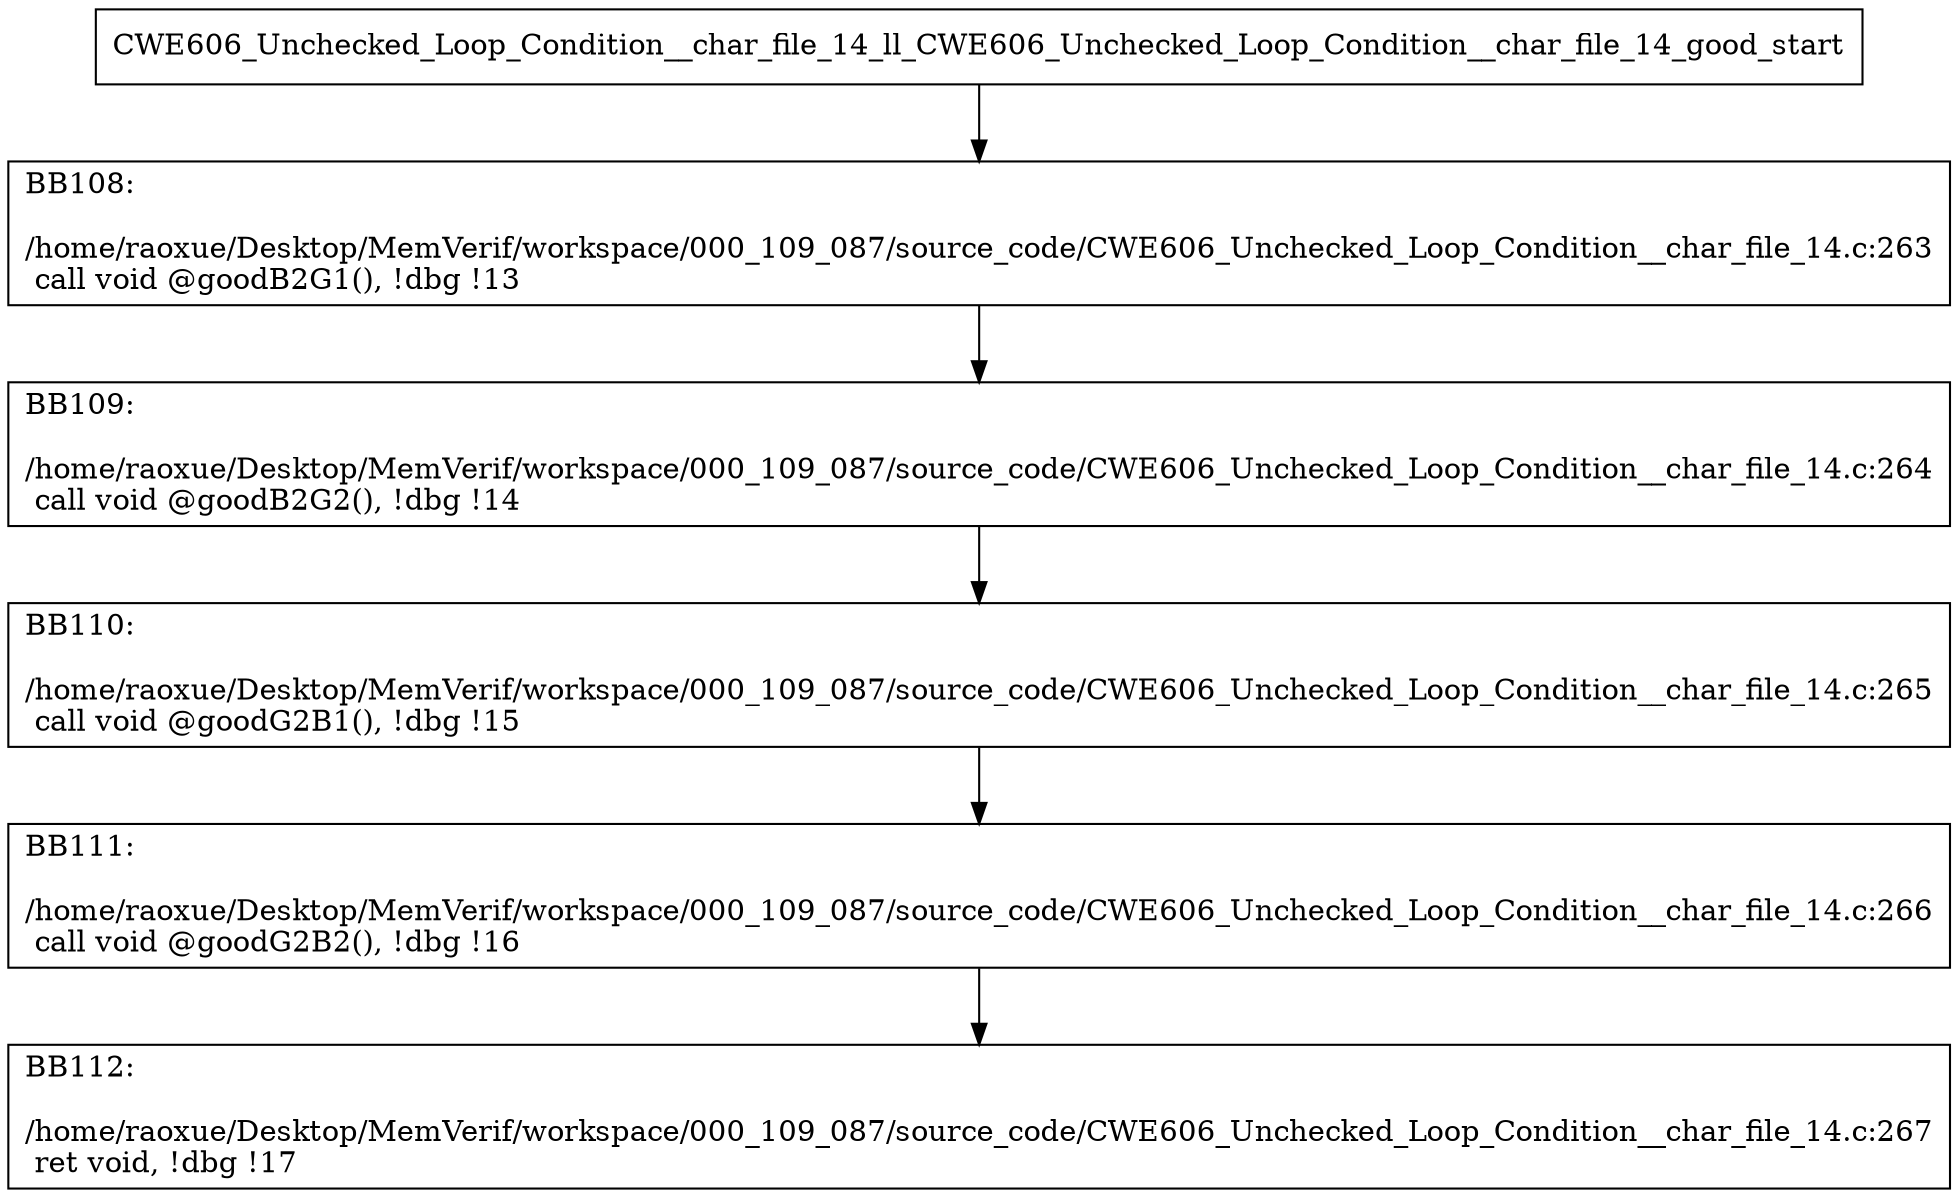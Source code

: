 digraph "CFG for'CWE606_Unchecked_Loop_Condition__char_file_14_ll_CWE606_Unchecked_Loop_Condition__char_file_14_good' function" {
	BBCWE606_Unchecked_Loop_Condition__char_file_14_ll_CWE606_Unchecked_Loop_Condition__char_file_14_good_start[shape=record,label="{CWE606_Unchecked_Loop_Condition__char_file_14_ll_CWE606_Unchecked_Loop_Condition__char_file_14_good_start}"];
	BBCWE606_Unchecked_Loop_Condition__char_file_14_ll_CWE606_Unchecked_Loop_Condition__char_file_14_good_start-> CWE606_Unchecked_Loop_Condition__char_file_14_ll_CWE606_Unchecked_Loop_Condition__char_file_14_goodBB108;
	CWE606_Unchecked_Loop_Condition__char_file_14_ll_CWE606_Unchecked_Loop_Condition__char_file_14_goodBB108 [shape=record, label="{BB108:\l\l/home/raoxue/Desktop/MemVerif/workspace/000_109_087/source_code/CWE606_Unchecked_Loop_Condition__char_file_14.c:263\l
  call void @goodB2G1(), !dbg !13\l
}"];
	CWE606_Unchecked_Loop_Condition__char_file_14_ll_CWE606_Unchecked_Loop_Condition__char_file_14_goodBB108-> CWE606_Unchecked_Loop_Condition__char_file_14_ll_CWE606_Unchecked_Loop_Condition__char_file_14_goodBB109;
	CWE606_Unchecked_Loop_Condition__char_file_14_ll_CWE606_Unchecked_Loop_Condition__char_file_14_goodBB109 [shape=record, label="{BB109:\l\l/home/raoxue/Desktop/MemVerif/workspace/000_109_087/source_code/CWE606_Unchecked_Loop_Condition__char_file_14.c:264\l
  call void @goodB2G2(), !dbg !14\l
}"];
	CWE606_Unchecked_Loop_Condition__char_file_14_ll_CWE606_Unchecked_Loop_Condition__char_file_14_goodBB109-> CWE606_Unchecked_Loop_Condition__char_file_14_ll_CWE606_Unchecked_Loop_Condition__char_file_14_goodBB110;
	CWE606_Unchecked_Loop_Condition__char_file_14_ll_CWE606_Unchecked_Loop_Condition__char_file_14_goodBB110 [shape=record, label="{BB110:\l\l/home/raoxue/Desktop/MemVerif/workspace/000_109_087/source_code/CWE606_Unchecked_Loop_Condition__char_file_14.c:265\l
  call void @goodG2B1(), !dbg !15\l
}"];
	CWE606_Unchecked_Loop_Condition__char_file_14_ll_CWE606_Unchecked_Loop_Condition__char_file_14_goodBB110-> CWE606_Unchecked_Loop_Condition__char_file_14_ll_CWE606_Unchecked_Loop_Condition__char_file_14_goodBB111;
	CWE606_Unchecked_Loop_Condition__char_file_14_ll_CWE606_Unchecked_Loop_Condition__char_file_14_goodBB111 [shape=record, label="{BB111:\l\l/home/raoxue/Desktop/MemVerif/workspace/000_109_087/source_code/CWE606_Unchecked_Loop_Condition__char_file_14.c:266\l
  call void @goodG2B2(), !dbg !16\l
}"];
	CWE606_Unchecked_Loop_Condition__char_file_14_ll_CWE606_Unchecked_Loop_Condition__char_file_14_goodBB111-> CWE606_Unchecked_Loop_Condition__char_file_14_ll_CWE606_Unchecked_Loop_Condition__char_file_14_goodBB112;
	CWE606_Unchecked_Loop_Condition__char_file_14_ll_CWE606_Unchecked_Loop_Condition__char_file_14_goodBB112 [shape=record, label="{BB112:\l\l/home/raoxue/Desktop/MemVerif/workspace/000_109_087/source_code/CWE606_Unchecked_Loop_Condition__char_file_14.c:267\l
  ret void, !dbg !17\l
}"];
}
